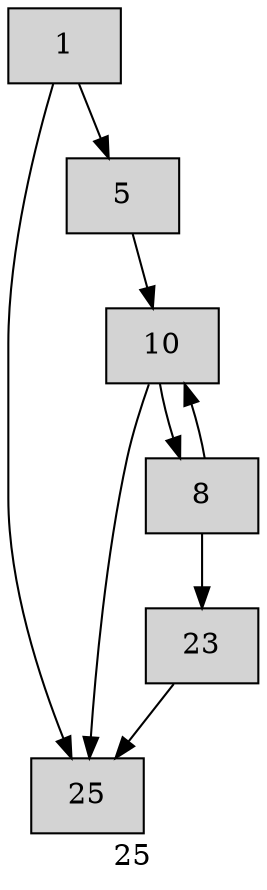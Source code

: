 digraph CFG {
    node [shape=box, style=filled];
    
    label="1";
    label="5";
    label="8";
    label="10";
    label="23";
    label="25";
    
    "1" -> "25", "5";
    "5" -> "10";
    "10" -> "8", "25";
    "8" -> "23", "10";
    "23" -> "25";
}